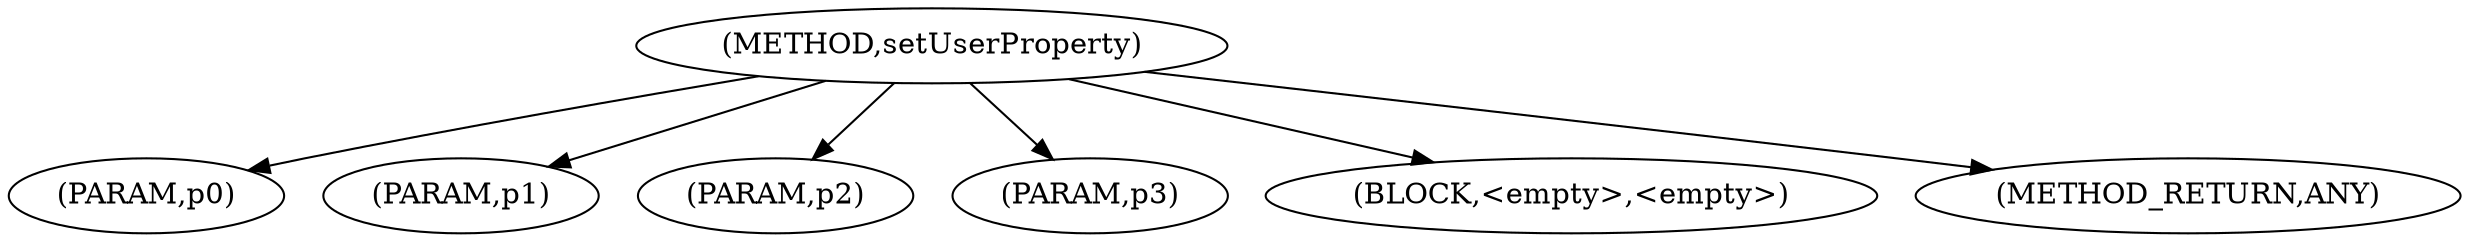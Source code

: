 digraph "setUserProperty" {  
"1959" [label = <(METHOD,setUserProperty)> ]
"1960" [label = <(PARAM,p0)> ]
"1961" [label = <(PARAM,p1)> ]
"1962" [label = <(PARAM,p2)> ]
"1963" [label = <(PARAM,p3)> ]
"1964" [label = <(BLOCK,&lt;empty&gt;,&lt;empty&gt;)> ]
"1965" [label = <(METHOD_RETURN,ANY)> ]
  "1959" -> "1960" 
  "1959" -> "1961" 
  "1959" -> "1964" 
  "1959" -> "1962" 
  "1959" -> "1965" 
  "1959" -> "1963" 
}

